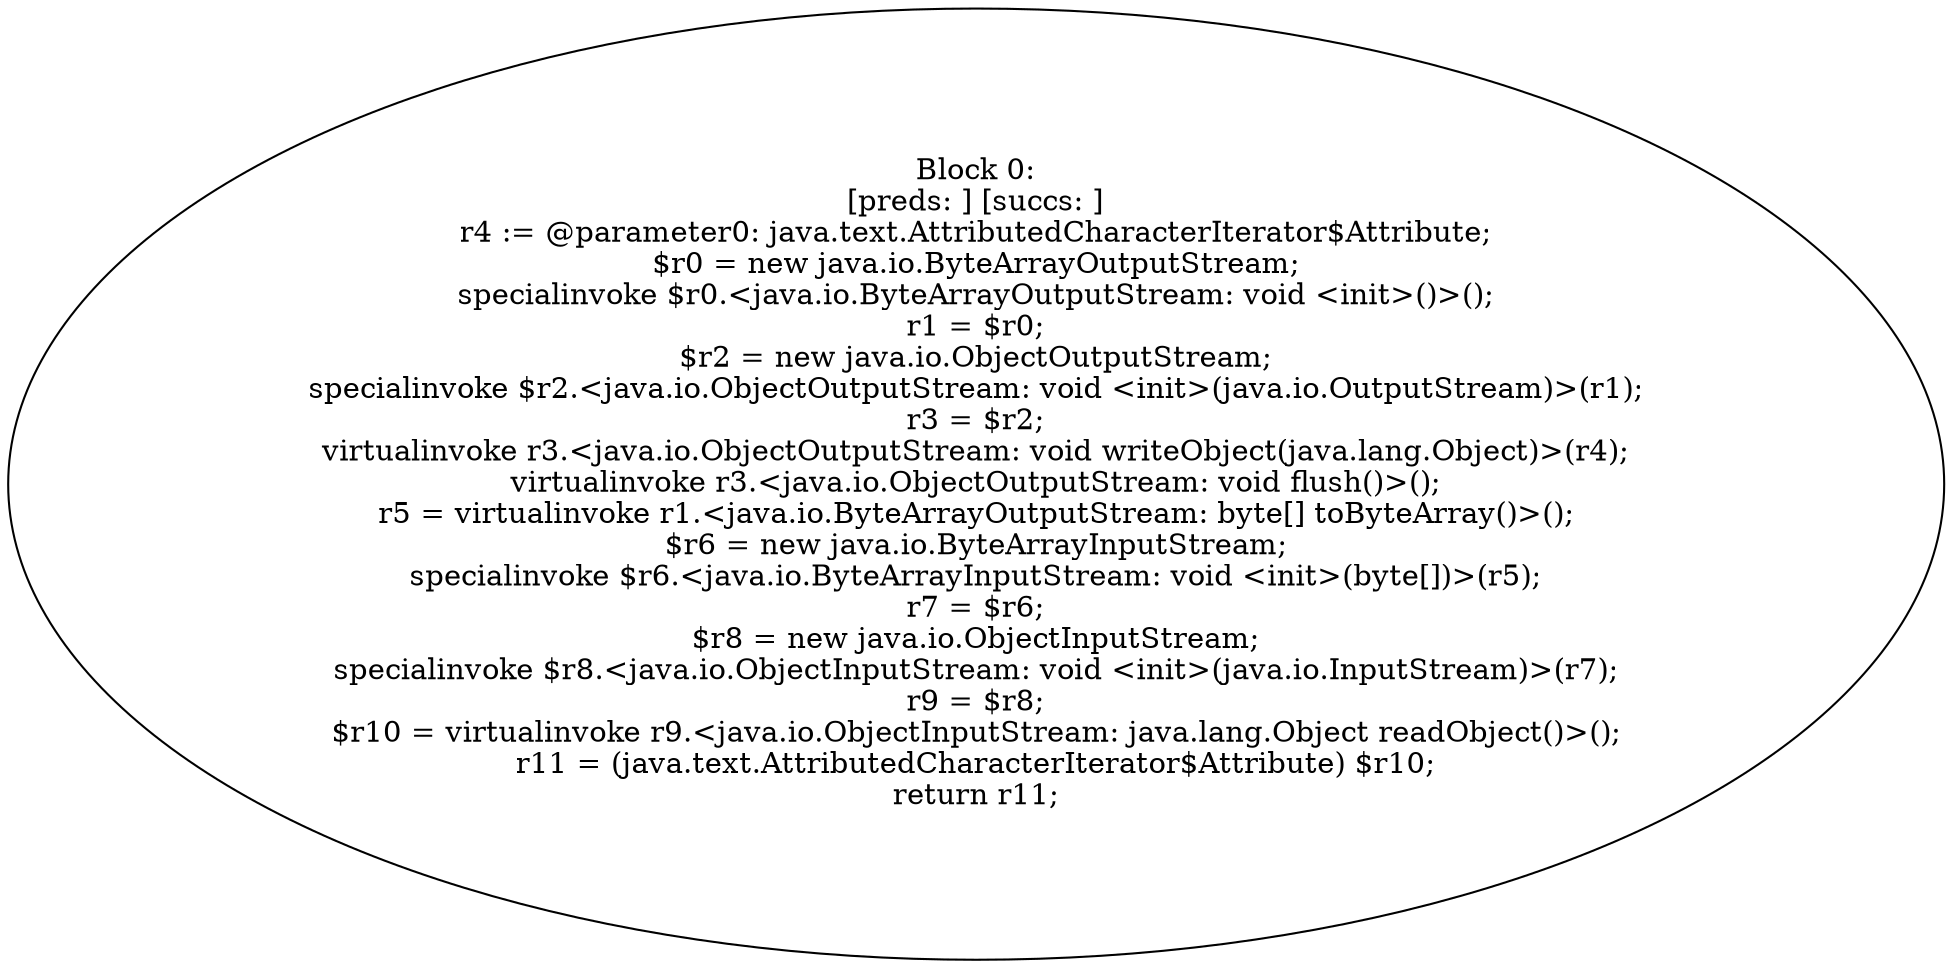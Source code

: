 digraph "unitGraph" {
    "Block 0:
[preds: ] [succs: ]
r4 := @parameter0: java.text.AttributedCharacterIterator$Attribute;
$r0 = new java.io.ByteArrayOutputStream;
specialinvoke $r0.<java.io.ByteArrayOutputStream: void <init>()>();
r1 = $r0;
$r2 = new java.io.ObjectOutputStream;
specialinvoke $r2.<java.io.ObjectOutputStream: void <init>(java.io.OutputStream)>(r1);
r3 = $r2;
virtualinvoke r3.<java.io.ObjectOutputStream: void writeObject(java.lang.Object)>(r4);
virtualinvoke r3.<java.io.ObjectOutputStream: void flush()>();
r5 = virtualinvoke r1.<java.io.ByteArrayOutputStream: byte[] toByteArray()>();
$r6 = new java.io.ByteArrayInputStream;
specialinvoke $r6.<java.io.ByteArrayInputStream: void <init>(byte[])>(r5);
r7 = $r6;
$r8 = new java.io.ObjectInputStream;
specialinvoke $r8.<java.io.ObjectInputStream: void <init>(java.io.InputStream)>(r7);
r9 = $r8;
$r10 = virtualinvoke r9.<java.io.ObjectInputStream: java.lang.Object readObject()>();
r11 = (java.text.AttributedCharacterIterator$Attribute) $r10;
return r11;
"
}
